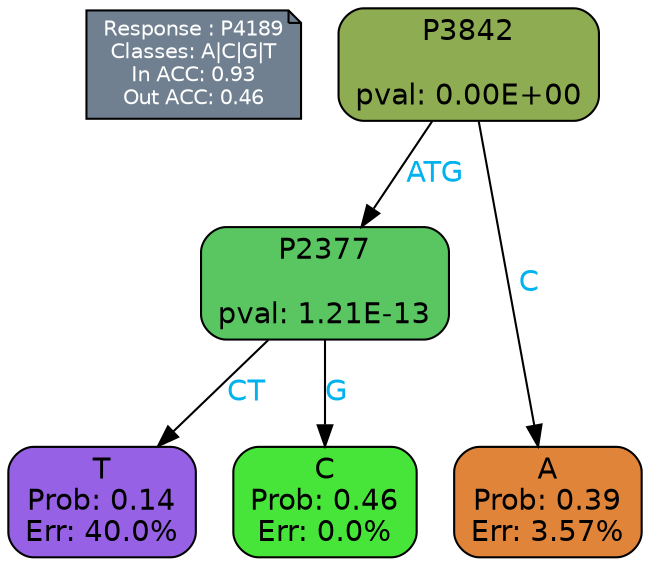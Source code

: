 digraph Tree {
node [shape=box, style="filled, rounded", color="black", fontname=helvetica] ;
graph [ranksep=equally, splines=polylines, bgcolor=transparent, dpi=600] ;
edge [fontname=helvetica] ;
LEGEND [label="Response : P4189
Classes: A|C|G|T
In ACC: 0.93
Out ACC: 0.46
",shape=note,align=left,style=filled,fillcolor="slategray",fontcolor="white",fontsize=10];1 [label="P3842

pval: 0.00E+00", fillcolor="#8eac51"] ;
2 [label="P2377

pval: 1.21E-13", fillcolor="#59c661"] ;
3 [label="T
Prob: 0.14
Err: 40.0%", fillcolor="#9761e5"] ;
4 [label="C
Prob: 0.46
Err: 0.0%", fillcolor="#47e539"] ;
5 [label="A
Prob: 0.39
Err: 3.57%", fillcolor="#df8439"] ;
1 -> 2 [label="ATG",fontcolor=deepskyblue2] ;
1 -> 5 [label="C",fontcolor=deepskyblue2] ;
2 -> 3 [label="CT",fontcolor=deepskyblue2] ;
2 -> 4 [label="G",fontcolor=deepskyblue2] ;
{rank = same; 3;4;5;}{rank = same; LEGEND;1;}}
